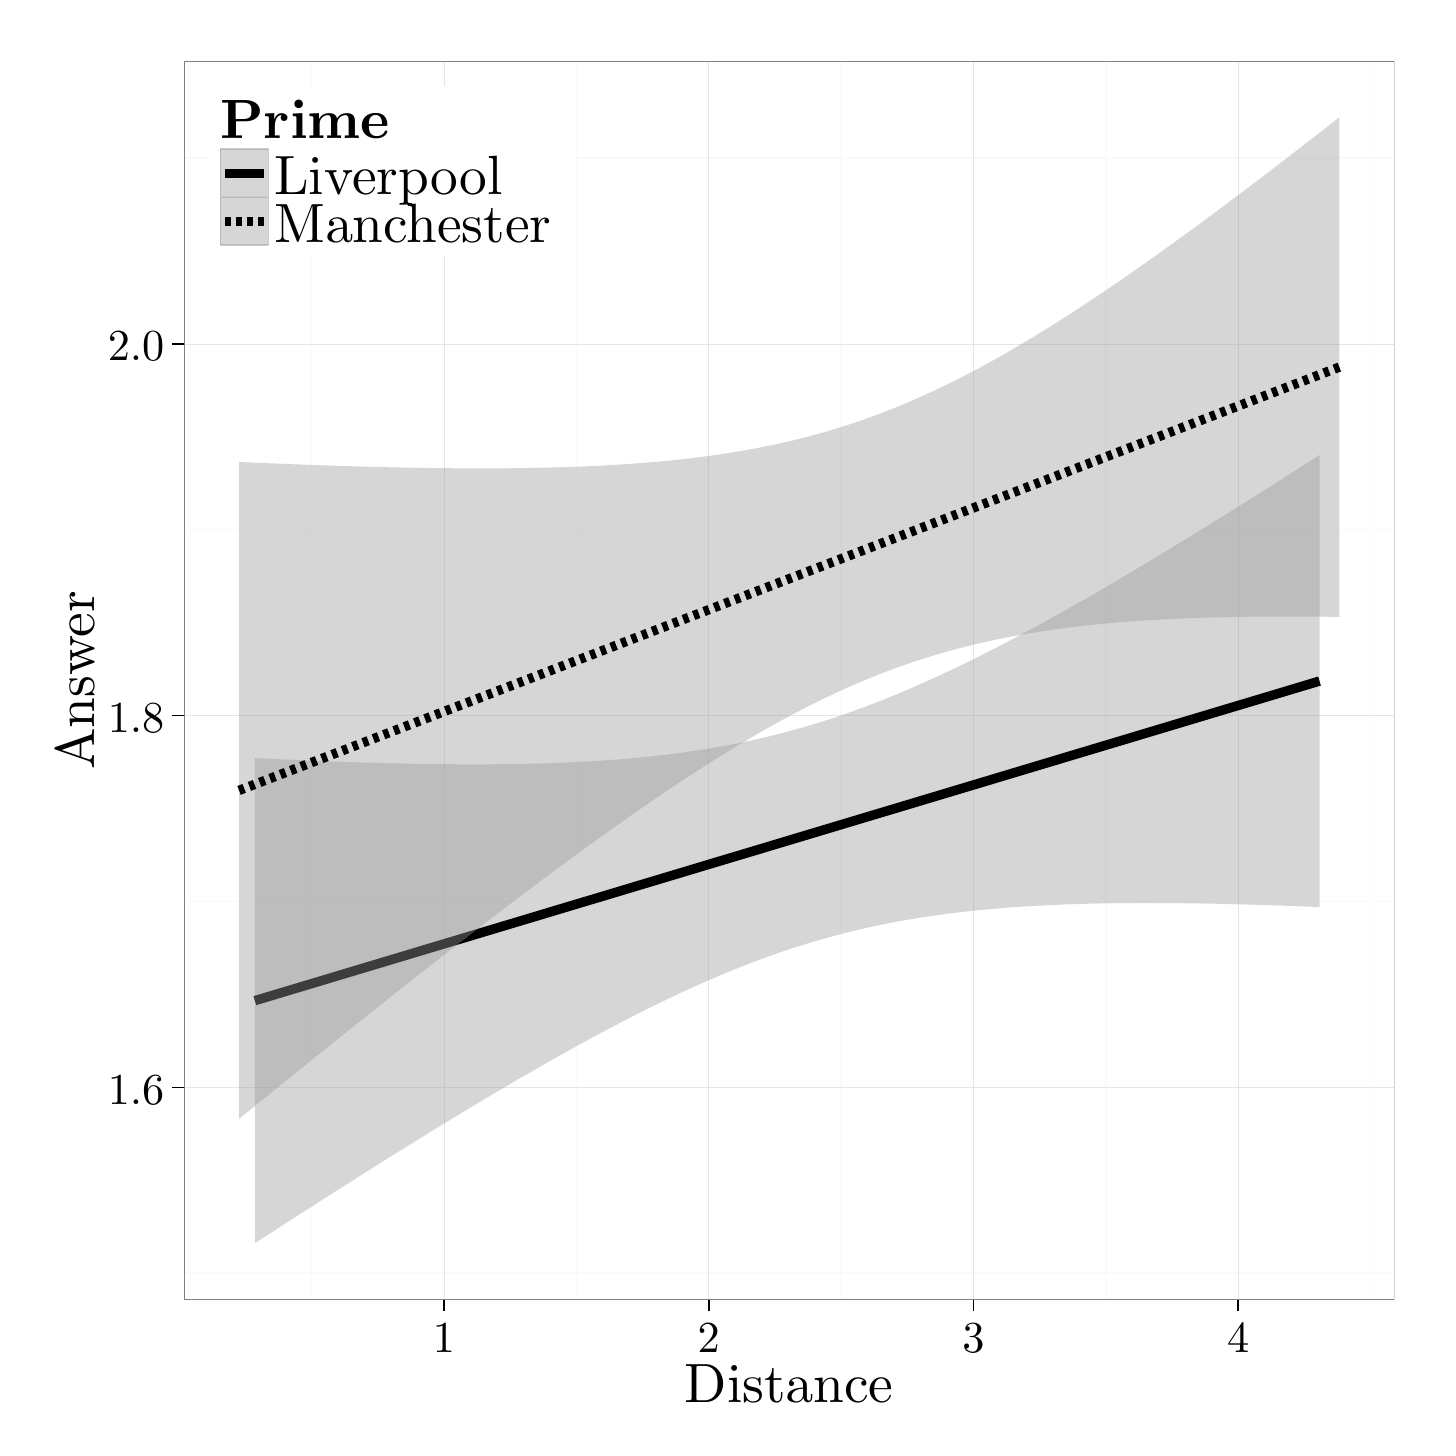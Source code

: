 % Created by tikzDevice version 0.8.1 on 2016-02-09 02:19:49
% !TEX encoding = UTF-8 Unicode
\begin{tikzpicture}[x=1pt,y=1pt]
\definecolor{fillColor}{RGB}{255,255,255}
\path[use as bounding box,fill=fillColor,fill opacity=0.00] (0,0) rectangle (505.89,505.89);
\begin{scope}
\path[clip] (  0.00,  0.00) rectangle (505.89,505.89);
\definecolor{drawColor}{RGB}{255,255,255}
\definecolor{fillColor}{RGB}{255,255,255}

\path[draw=drawColor,line width= 0.6pt,line join=round,line cap=round,fill=fillColor] (  0.00, -0.00) rectangle (505.89,505.89);
\end{scope}
\begin{scope}
\path[clip] ( 56.50, 46.31) rectangle (493.85,493.84);
\definecolor{fillColor}{RGB}{255,255,255}

\path[fill=fillColor] ( 56.50, 46.31) rectangle (493.85,493.84);
\definecolor{drawColor}{gray}{0.98}

\path[draw=drawColor,line width= 0.6pt,line join=round] ( 56.50, 55.80) --
	(493.85, 55.80);

\path[draw=drawColor,line width= 0.6pt,line join=round] ( 56.50,190.15) --
	(493.85,190.15);

\path[draw=drawColor,line width= 0.6pt,line join=round] ( 56.50,324.49) --
	(493.85,324.49);

\path[draw=drawColor,line width= 0.6pt,line join=round] ( 56.50,458.83) --
	(493.85,458.83);

\path[draw=drawColor,line width= 0.6pt,line join=round] (102.60, 46.31) --
	(102.60,493.84);

\path[draw=drawColor,line width= 0.6pt,line join=round] (198.27, 46.31) --
	(198.27,493.84);

\path[draw=drawColor,line width= 0.6pt,line join=round] (293.93, 46.31) --
	(293.93,493.84);

\path[draw=drawColor,line width= 0.6pt,line join=round] (389.60, 46.31) --
	(389.60,493.84);

\path[draw=drawColor,line width= 0.6pt,line join=round] (485.26, 46.31) --
	(485.26,493.84);
\definecolor{drawColor}{gray}{0.90}

\path[draw=drawColor,line width= 0.2pt,line join=round] ( 56.50,122.98) --
	(493.85,122.98);

\path[draw=drawColor,line width= 0.2pt,line join=round] ( 56.50,257.32) --
	(493.85,257.32);

\path[draw=drawColor,line width= 0.2pt,line join=round] ( 56.50,391.66) --
	(493.85,391.66);

\path[draw=drawColor,line width= 0.2pt,line join=round] (150.43, 46.31) --
	(150.43,493.84);

\path[draw=drawColor,line width= 0.2pt,line join=round] (246.10, 46.31) --
	(246.10,493.84);

\path[draw=drawColor,line width= 0.2pt,line join=round] (341.76, 46.31) --
	(341.76,493.84);

\path[draw=drawColor,line width= 0.2pt,line join=round] (437.43, 46.31) --
	(437.43,493.84);
\definecolor{fillColor}{RGB}{153,153,153}

\path[fill=fillColor,fill opacity=0.40] ( 82.09,241.94) --
	( 86.96,241.71) --
	( 91.83,241.49) --
	( 96.70,241.27) --
	(101.57,241.07) --
	(106.44,240.88) --
	(111.31,240.70) --
	(116.18,240.53) --
	(121.05,240.37) --
	(125.92,240.23) --
	(130.78,240.10) --
	(135.65,239.99) --
	(140.52,239.89) --
	(145.39,239.81) --
	(150.26,239.75) --
	(155.13,239.71) --
	(160.00,239.69) --
	(164.87,239.70) --
	(169.74,239.73) --
	(174.61,239.78) --
	(179.48,239.87) --
	(184.35,239.99) --
	(189.22,240.14) --
	(194.09,240.32) --
	(198.96,240.55) --
	(203.83,240.81) --
	(208.70,241.13) --
	(213.57,241.48) --
	(218.44,241.89) --
	(223.31,242.36) --
	(228.18,242.88) --
	(233.05,243.47) --
	(237.92,244.12) --
	(242.79,244.84) --
	(247.66,245.63) --
	(252.53,246.50) --
	(257.40,247.45) --
	(262.27,248.49) --
	(267.14,249.61) --
	(272.01,250.82) --
	(276.88,252.12) --
	(281.75,253.51) --
	(286.62,254.99) --
	(291.49,256.56) --
	(296.36,258.23) --
	(301.23,259.98) --
	(306.10,261.82) --
	(310.97,263.75) --
	(315.84,265.76) --
	(320.71,267.85) --
	(325.58,270.01) --
	(330.45,272.24) --
	(335.32,274.54) --
	(340.19,276.91) --
	(345.06,279.34) --
	(349.93,281.82) --
	(354.80,284.36) --
	(359.66,286.94) --
	(364.53,289.58) --
	(369.40,292.25) --
	(374.27,294.97) --
	(379.14,297.72) --
	(384.01,300.51) --
	(388.88,303.33) --
	(393.75,306.18) --
	(398.62,309.06) --
	(403.49,311.97) --
	(408.36,314.90) --
	(413.23,317.85) --
	(418.10,320.82) --
	(422.97,323.81) --
	(427.84,326.82) --
	(432.71,329.85) --
	(437.58,332.90) --
	(442.45,335.95) --
	(447.32,339.03) --
	(452.19,342.11) --
	(457.06,345.21) --
	(461.93,348.32) --
	(466.80,351.44) --
	(466.80,188.12) --
	(461.93,188.31) --
	(457.06,188.50) --
	(452.19,188.68) --
	(447.32,188.84) --
	(442.45,188.99) --
	(437.58,189.12) --
	(432.71,189.24) --
	(427.84,189.35) --
	(422.97,189.43) --
	(418.10,189.50) --
	(413.23,189.55) --
	(408.36,189.58) --
	(403.49,189.59) --
	(398.62,189.57) --
	(393.75,189.52) --
	(388.88,189.45) --
	(384.01,189.35) --
	(379.14,189.21) --
	(374.27,189.04) --
	(369.40,188.83) --
	(364.53,188.59) --
	(359.66,188.29) --
	(354.80,187.96) --
	(349.93,187.57) --
	(345.06,187.13) --
	(340.19,186.63) --
	(335.32,186.08) --
	(330.45,185.45) --
	(325.58,184.77) --
	(320.71,184.00) --
	(315.84,183.17) --
	(310.97,182.25) --
	(306.10,181.25) --
	(301.23,180.17) --
	(296.36,179.00) --
	(291.49,177.74) --
	(286.62,176.39) --
	(281.75,174.95) --
	(276.88,173.42) --
	(272.01,171.79) --
	(267.14,170.08) --
	(262.27,168.28) --
	(257.40,166.39) --
	(252.53,164.41) --
	(247.66,162.36) --
	(242.79,160.23) --
	(237.92,158.03) --
	(233.05,155.76) --
	(228.18,153.42) --
	(223.31,151.02) --
	(218.44,148.56) --
	(213.57,146.04) --
	(208.70,143.48) --
	(203.83,140.87) --
	(198.96,138.21) --
	(194.09,135.51) --
	(189.22,132.77) --
	(184.35,130.00) --
	(179.48,127.19) --
	(174.61,124.36) --
	(169.74,121.49) --
	(164.87,118.60) --
	(160.00,115.68) --
	(155.13,112.74) --
	(150.26,109.77) --
	(145.39,106.79) --
	(140.52,103.78) --
	(135.65,100.76) --
	(130.78, 97.73) --
	(125.92, 94.67) --
	(121.05, 91.61) --
	(116.18, 88.53) --
	(111.31, 85.43) --
	(106.44, 82.33) --
	(101.57, 79.21) --
	( 96.70, 76.09) --
	( 91.83, 72.95) --
	( 86.96, 69.80) --
	( 82.09, 66.65) --
	cycle;
\definecolor{drawColor}{RGB}{0,0,0}

\path[draw=drawColor,line width= 3.4pt,line join=round] ( 82.09,154.29) --
	( 86.96,155.76) --
	( 91.83,157.22) --
	( 96.70,158.68) --
	(101.57,160.14) --
	(106.44,161.60) --
	(111.31,163.07) --
	(116.18,164.53) --
	(121.05,165.99) --
	(125.92,167.45) --
	(130.78,168.91) --
	(135.65,170.37) --
	(140.52,171.84) --
	(145.39,173.30) --
	(150.26,174.76) --
	(155.13,176.22) --
	(160.00,177.68) --
	(164.87,179.15) --
	(169.74,180.61) --
	(174.61,182.07) --
	(179.48,183.53) --
	(184.35,184.99) --
	(189.22,186.46) --
	(194.09,187.92) --
	(198.96,189.38) --
	(203.83,190.84) --
	(208.70,192.30) --
	(213.57,193.76) --
	(218.44,195.23) --
	(223.31,196.69) --
	(228.18,198.15) --
	(233.05,199.61) --
	(237.92,201.07) --
	(242.79,202.54) --
	(247.66,204.00) --
	(252.53,205.46) --
	(257.40,206.92) --
	(262.27,208.38) --
	(267.14,209.84) --
	(272.01,211.31) --
	(276.88,212.77) --
	(281.75,214.23) --
	(286.62,215.69) --
	(291.49,217.15) --
	(296.36,218.62) --
	(301.23,220.08) --
	(306.10,221.54) --
	(310.97,223.00) --
	(315.84,224.46) --
	(320.71,225.92) --
	(325.58,227.39) --
	(330.45,228.85) --
	(335.32,230.31) --
	(340.19,231.77) --
	(345.06,233.23) --
	(349.93,234.70) --
	(354.80,236.16) --
	(359.66,237.62) --
	(364.53,239.08) --
	(369.40,240.54) --
	(374.27,242.01) --
	(379.14,243.47) --
	(384.01,244.93) --
	(388.88,246.39) --
	(393.75,247.85) --
	(398.62,249.31) --
	(403.49,250.78) --
	(408.36,252.24) --
	(413.23,253.70) --
	(418.10,255.16) --
	(422.97,256.62) --
	(427.84,258.09) --
	(432.71,259.55) --
	(437.58,261.01) --
	(442.45,262.47) --
	(447.32,263.93) --
	(452.19,265.39) --
	(457.06,266.86) --
	(461.93,268.32) --
	(466.80,269.78);

\path[fill=fillColor,fill opacity=0.40] ( 76.38,348.95) --
	( 81.42,348.73) --
	( 86.45,348.51) --
	( 91.48,348.31) --
	( 96.51,348.11) --
	(101.55,347.92) --
	(106.58,347.74) --
	(111.61,347.57) --
	(116.64,347.42) --
	(121.68,347.27) --
	(126.71,347.14) --
	(131.74,347.02) --
	(136.78,346.92) --
	(141.81,346.83) --
	(146.84,346.75) --
	(151.87,346.69) --
	(156.91,346.66) --
	(161.94,346.64) --
	(166.97,346.64) --
	(172.00,346.66) --
	(177.04,346.71) --
	(182.07,346.79) --
	(187.10,346.89) --
	(192.13,347.02) --
	(197.17,347.19) --
	(202.20,347.39) --
	(207.23,347.63) --
	(212.27,347.91) --
	(217.30,348.24) --
	(222.33,348.61) --
	(227.36,349.03) --
	(232.40,349.51) --
	(237.43,350.04) --
	(242.46,350.64) --
	(247.49,351.31) --
	(252.53,352.05) --
	(257.56,352.87) --
	(262.59,353.77) --
	(267.63,354.76) --
	(272.66,355.84) --
	(277.69,357.02) --
	(282.72,358.30) --
	(287.76,359.69) --
	(292.79,361.19) --
	(297.82,362.81) --
	(302.85,364.53) --
	(307.89,366.38) --
	(312.92,368.34) --
	(317.95,370.42) --
	(322.98,372.62) --
	(328.02,374.93) --
	(333.05,377.35) --
	(338.08,379.88) --
	(343.12,382.52) --
	(348.15,385.26) --
	(353.18,388.09) --
	(358.21,391.01) --
	(363.25,394.02) --
	(368.28,397.11) --
	(373.31,400.27) --
	(378.34,403.51) --
	(383.38,406.81) --
	(388.41,410.17) --
	(393.44,413.59) --
	(398.48,417.07) --
	(403.51,420.59) --
	(408.54,424.16) --
	(413.57,427.77) --
	(418.61,431.42) --
	(423.64,435.11) --
	(428.67,438.83) --
	(433.70,442.58) --
	(438.74,446.36) --
	(443.77,450.17) --
	(448.80,454.01) --
	(453.84,457.87) --
	(458.87,461.75) --
	(463.90,465.65) --
	(468.93,469.57) --
	(473.97,473.50) --
	(473.97,292.96) --
	(468.93,293.03) --
	(463.90,293.08) --
	(458.87,293.10) --
	(453.84,293.11) --
	(448.80,293.10) --
	(443.77,293.06) --
	(438.74,293.00) --
	(433.70,292.90) --
	(428.67,292.79) --
	(423.64,292.63) --
	(418.61,292.45) --
	(413.57,292.23) --
	(408.54,291.97) --
	(403.51,291.66) --
	(398.48,291.31) --
	(393.44,290.91) --
	(388.41,290.46) --
	(383.38,289.95) --
	(378.34,289.38) --
	(373.31,288.74) --
	(368.28,288.04) --
	(363.25,287.25) --
	(358.21,286.39) --
	(353.18,285.44) --
	(348.15,284.40) --
	(343.12,283.26) --
	(338.08,282.03) --
	(333.05,280.69) --
	(328.02,279.24) --
	(322.98,277.68) --
	(317.95,276.00) --
	(312.92,274.21) --
	(307.89,272.30) --
	(302.85,270.27) --
	(297.82,268.13) --
	(292.79,265.87) --
	(287.76,263.49) --
	(282.72,261.01) --
	(277.69,258.42) --
	(272.66,255.73) --
	(267.63,252.94) --
	(262.59,250.05) --
	(257.56,247.08) --
	(252.53,244.03) --
	(247.49,240.90) --
	(242.46,237.69) --
	(237.43,234.42) --
	(232.40,231.09) --
	(227.36,227.69) --
	(222.33,224.24) --
	(217.30,220.74) --
	(212.27,217.19) --
	(207.23,213.60) --
	(202.20,209.96) --
	(197.17,206.29) --
	(192.13,202.59) --
	(187.10,198.85) --
	(182.07,195.08) --
	(177.04,191.28) --
	(172.00,187.46) --
	(166.97,183.61) --
	(161.94,179.74) --
	(156.91,175.85) --
	(151.87,171.94) --
	(146.84,168.01) --
	(141.81,164.06) --
	(136.78,160.10) --
	(131.74,156.12) --
	(126.71,152.13) --
	(121.68,148.13) --
	(116.64,144.11) --
	(111.61,140.08) --
	(106.58,136.04) --
	(101.55,131.99) --
	( 96.51,127.93) --
	( 91.48,123.86) --
	( 86.45,119.78) --
	( 81.42,115.69) --
	( 76.38,111.60) --
	cycle;

\path[draw=drawColor,line width= 3.4pt,dash pattern=on 2pt off 2pt ,line join=round] ( 76.38,230.27) --
	( 81.42,232.21) --
	( 86.45,234.15) --
	( 91.48,236.08) --
	( 96.51,238.02) --
	(101.55,239.95) --
	(106.58,241.89) --
	(111.61,243.83) --
	(116.64,245.76) --
	(121.68,247.70) --
	(126.71,249.64) --
	(131.74,251.57) --
	(136.78,253.51) --
	(141.81,255.44) --
	(146.84,257.38) --
	(151.87,259.32) --
	(156.91,261.25) --
	(161.94,263.19) --
	(166.97,265.12) --
	(172.00,267.06) --
	(177.04,269.00) --
	(182.07,270.93) --
	(187.10,272.87) --
	(192.13,274.81) --
	(197.17,276.74) --
	(202.20,278.68) --
	(207.23,280.61) --
	(212.27,282.55) --
	(217.30,284.49) --
	(222.33,286.42) --
	(227.36,288.36) --
	(232.40,290.30) --
	(237.43,292.23) --
	(242.46,294.17) --
	(247.49,296.10) --
	(252.53,298.04) --
	(257.56,299.98) --
	(262.59,301.91) --
	(267.63,303.85) --
	(272.66,305.79) --
	(277.69,307.72) --
	(282.72,309.66) --
	(287.76,311.59) --
	(292.79,313.53) --
	(297.82,315.47) --
	(302.85,317.40) --
	(307.89,319.34) --
	(312.92,321.27) --
	(317.95,323.21) --
	(322.98,325.15) --
	(328.02,327.08) --
	(333.05,329.02) --
	(338.08,330.96) --
	(343.12,332.89) --
	(348.15,334.83) --
	(353.18,336.76) --
	(358.21,338.70) --
	(363.25,340.64) --
	(368.28,342.57) --
	(373.31,344.51) --
	(378.34,346.45) --
	(383.38,348.38) --
	(388.41,350.32) --
	(393.44,352.25) --
	(398.48,354.19) --
	(403.51,356.13) --
	(408.54,358.06) --
	(413.57,360.00) --
	(418.61,361.94) --
	(423.64,363.87) --
	(428.67,365.81) --
	(433.70,367.74) --
	(438.74,369.68) --
	(443.77,371.62) --
	(448.80,373.55) --
	(453.84,375.49) --
	(458.87,377.42) --
	(463.90,379.36) --
	(468.93,381.30) --
	(473.97,383.23);
\definecolor{drawColor}{gray}{0.50}

\path[draw=drawColor,line width= 0.6pt,line join=round,line cap=round] ( 56.50, 46.31) rectangle (493.85,493.84);
\end{scope}
\begin{scope}
\path[clip] (  0.00,  0.00) rectangle (505.89,505.89);
\definecolor{drawColor}{RGB}{0,0,0}

\node[text=drawColor,anchor=base east,inner sep=0pt, outer sep=0pt, scale=  1.60] at ( 49.39,116.94) {1.6};

\node[text=drawColor,anchor=base east,inner sep=0pt, outer sep=0pt, scale=  1.60] at ( 49.39,251.28) {1.8};

\node[text=drawColor,anchor=base east,inner sep=0pt, outer sep=0pt, scale=  1.60] at ( 49.39,385.63) {2.0};
\end{scope}
\begin{scope}
\path[clip] (  0.00,  0.00) rectangle (505.89,505.89);
\definecolor{drawColor}{RGB}{0,0,0}

\path[draw=drawColor,line width= 0.6pt,line join=round] ( 52.24,122.98) --
	( 56.50,122.98);

\path[draw=drawColor,line width= 0.6pt,line join=round] ( 52.24,257.32) --
	( 56.50,257.32);

\path[draw=drawColor,line width= 0.6pt,line join=round] ( 52.24,391.66) --
	( 56.50,391.66);
\end{scope}
\begin{scope}
\path[clip] (  0.00,  0.00) rectangle (505.89,505.89);
\definecolor{drawColor}{RGB}{0,0,0}

\path[draw=drawColor,line width= 0.6pt,line join=round] (150.43, 42.04) --
	(150.43, 46.31);

\path[draw=drawColor,line width= 0.6pt,line join=round] (246.10, 42.04) --
	(246.10, 46.31);

\path[draw=drawColor,line width= 0.6pt,line join=round] (341.76, 42.04) --
	(341.76, 46.31);

\path[draw=drawColor,line width= 0.6pt,line join=round] (437.43, 42.04) --
	(437.43, 46.31);
\end{scope}
\begin{scope}
\path[clip] (  0.00,  0.00) rectangle (505.89,505.89);
\definecolor{drawColor}{RGB}{0,0,0}

\node[text=drawColor,anchor=base,inner sep=0pt, outer sep=0pt, scale=  1.60] at (150.43, 27.13) {1};

\node[text=drawColor,anchor=base,inner sep=0pt, outer sep=0pt, scale=  1.60] at (246.10, 27.13) {2};

\node[text=drawColor,anchor=base,inner sep=0pt, outer sep=0pt, scale=  1.60] at (341.76, 27.13) {3};

\node[text=drawColor,anchor=base,inner sep=0pt, outer sep=0pt, scale=  1.60] at (437.43, 27.13) {4};
\end{scope}
\begin{scope}
\path[clip] (  0.00,  0.00) rectangle (505.89,505.89);
\definecolor{drawColor}{RGB}{0,0,0}

\node[text=drawColor,anchor=base,inner sep=0pt, outer sep=0pt, scale=  2.00] at (275.17,  9.03) {Distance};
\end{scope}
\begin{scope}
\path[clip] (  0.00,  0.00) rectangle (505.89,505.89);
\definecolor{drawColor}{RGB}{0,0,0}

\node[text=drawColor,rotate= 90.00,anchor=base,inner sep=0pt, outer sep=0pt, scale=  2.00] at ( 24.12,270.08) {Answer};
\end{scope}
\begin{scope}
\path[clip] (  0.00,  0.00) rectangle (505.89,505.89);
\definecolor{fillColor}{RGB}{255,255,255}

\path[fill=fillColor] ( 65.37,423.00) rectangle (198.29,484.98);
\end{scope}
\begin{scope}
\path[clip] (  0.00,  0.00) rectangle (505.89,505.89);
\definecolor{drawColor}{RGB}{0,0,0}

\node[text=drawColor,anchor=base west,inner sep=0pt, outer sep=0pt, scale=  2.00] at ( 69.64,465.96) {\bfseries Prime};
\end{scope}
\begin{scope}
\path[clip] (  0.00,  0.00) rectangle (505.89,505.89);
\definecolor{drawColor}{gray}{0.80}
\definecolor{fillColor}{RGB}{255,255,255}

\path[draw=drawColor,line width= 0.6pt,line join=round,line cap=round,fill=fillColor] ( 69.64,444.61) rectangle ( 86.98,461.96);
\end{scope}
\begin{scope}
\path[clip] (  0.00,  0.00) rectangle (505.89,505.89);
\definecolor{fillColor}{RGB}{153,153,153}

\path[fill=fillColor,fill opacity=0.40] ( 69.64,444.61) rectangle ( 86.98,461.96);
\definecolor{drawColor}{RGB}{0,0,0}

\path[draw=drawColor,line width= 3.4pt,line join=round] ( 71.37,453.29) -- ( 85.25,453.29);
\end{scope}
\begin{scope}
\path[clip] (  0.00,  0.00) rectangle (505.89,505.89);
\definecolor{drawColor}{gray}{0.80}
\definecolor{fillColor}{RGB}{255,255,255}

\path[draw=drawColor,line width= 0.6pt,line join=round,line cap=round,fill=fillColor] ( 69.64,427.27) rectangle ( 86.98,444.61);
\end{scope}
\begin{scope}
\path[clip] (  0.00,  0.00) rectangle (505.89,505.89);
\definecolor{fillColor}{RGB}{153,153,153}

\path[fill=fillColor,fill opacity=0.40] ( 69.64,427.27) rectangle ( 86.98,444.61);
\definecolor{drawColor}{RGB}{0,0,0}

\path[draw=drawColor,line width= 3.4pt,dash pattern=on 2pt off 2pt ,line join=round] ( 71.37,435.94) -- ( 85.25,435.94);
\end{scope}
\begin{scope}
\path[clip] (  0.00,  0.00) rectangle (505.89,505.89);
\definecolor{drawColor}{RGB}{0,0,0}

\node[text=drawColor,anchor=base west,inner sep=0pt, outer sep=0pt, scale=  2.00] at ( 89.15,445.75) {Liverpool};
\end{scope}
\begin{scope}
\path[clip] (  0.00,  0.00) rectangle (505.89,505.89);
\definecolor{drawColor}{RGB}{0,0,0}

\node[text=drawColor,anchor=base west,inner sep=0pt, outer sep=0pt, scale=  2.00] at ( 89.15,428.40) {Manchester};
\end{scope}
\end{tikzpicture}

